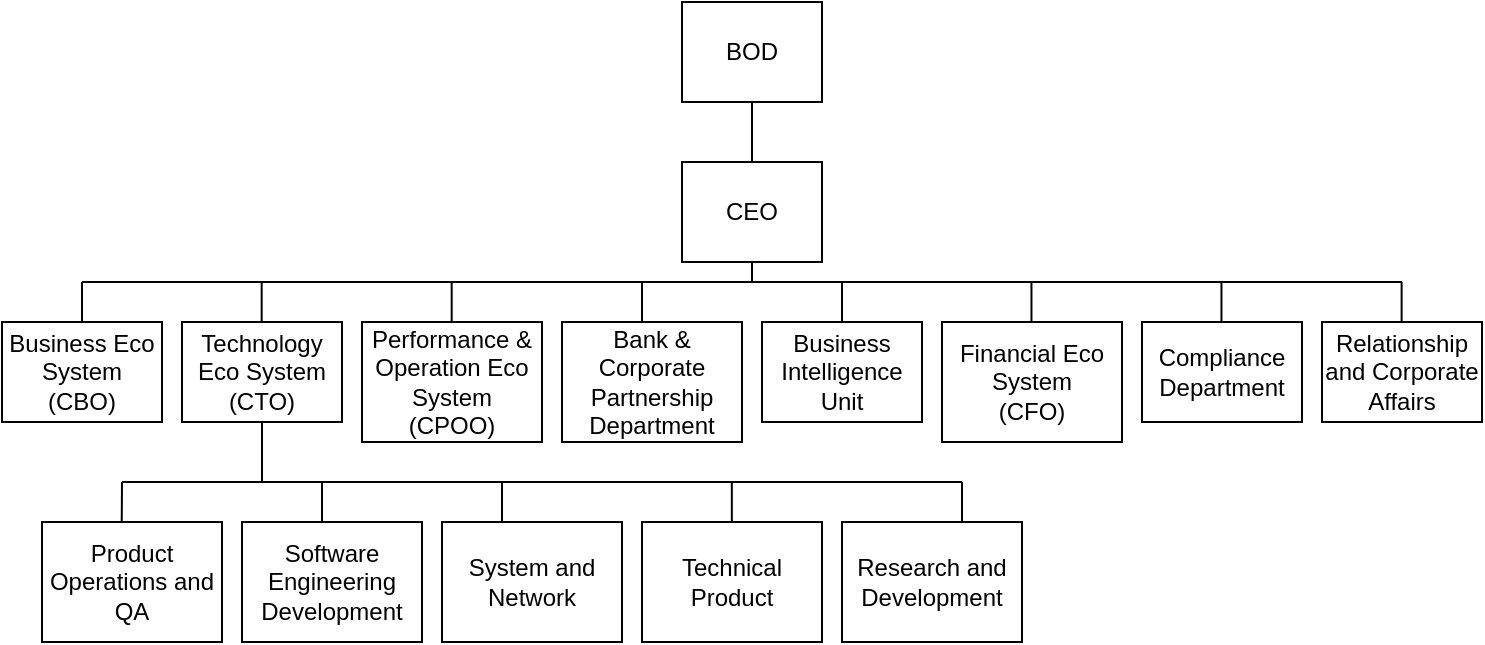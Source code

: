 <mxfile version="24.6.2" type="device">
  <diagram name="Page-1" id="1VvAigpcxe08OcCSw4zB">
    <mxGraphModel dx="1364" dy="759" grid="1" gridSize="10" guides="1" tooltips="1" connect="1" arrows="1" fold="1" page="1" pageScale="1" pageWidth="850" pageHeight="1100" math="0" shadow="0">
      <root>
        <mxCell id="0" />
        <mxCell id="1" parent="0" />
        <mxCell id="CeKOAfJEWRqj6OwhoFBh-1" value="BOD" style="rounded=0;whiteSpace=wrap;html=1;" vertex="1" parent="1">
          <mxGeometry x="380" y="160" width="70" height="50" as="geometry" />
        </mxCell>
        <mxCell id="CeKOAfJEWRqj6OwhoFBh-2" value="CEO" style="rounded=0;whiteSpace=wrap;html=1;" vertex="1" parent="1">
          <mxGeometry x="380" y="240" width="70" height="50" as="geometry" />
        </mxCell>
        <mxCell id="CeKOAfJEWRqj6OwhoFBh-12" value="Business Intelligence Unit" style="rounded=0;whiteSpace=wrap;html=1;" vertex="1" parent="1">
          <mxGeometry x="420" y="320" width="80" height="50" as="geometry" />
        </mxCell>
        <mxCell id="CeKOAfJEWRqj6OwhoFBh-13" value="Compliance&lt;div&gt;Department&lt;/div&gt;" style="rounded=0;whiteSpace=wrap;html=1;" vertex="1" parent="1">
          <mxGeometry x="610" y="320" width="80" height="50" as="geometry" />
        </mxCell>
        <mxCell id="CeKOAfJEWRqj6OwhoFBh-14" value="Relationship and Corporate&lt;div&gt;Affairs&lt;/div&gt;" style="rounded=0;whiteSpace=wrap;html=1;" vertex="1" parent="1">
          <mxGeometry x="700" y="320" width="80" height="50" as="geometry" />
        </mxCell>
        <mxCell id="CeKOAfJEWRqj6OwhoFBh-15" value="Performance &amp;amp; Operation Eco System&lt;div&gt;(CPOO)&lt;/div&gt;" style="rounded=0;whiteSpace=wrap;html=1;" vertex="1" parent="1">
          <mxGeometry x="220" y="320" width="90" height="60" as="geometry" />
        </mxCell>
        <mxCell id="CeKOAfJEWRqj6OwhoFBh-16" value="Technology Eco System&lt;div&gt;(CTO)&lt;/div&gt;" style="rounded=0;whiteSpace=wrap;html=1;" vertex="1" parent="1">
          <mxGeometry x="130" y="320" width="80" height="50" as="geometry" />
        </mxCell>
        <mxCell id="CeKOAfJEWRqj6OwhoFBh-18" value="Business Eco System&lt;div&gt;(CBO)&lt;/div&gt;" style="rounded=0;whiteSpace=wrap;html=1;" vertex="1" parent="1">
          <mxGeometry x="40" y="320" width="80" height="50" as="geometry" />
        </mxCell>
        <mxCell id="CeKOAfJEWRqj6OwhoFBh-21" value="" style="endArrow=none;html=1;rounded=0;exitX=0.5;exitY=0;exitDx=0;exitDy=0;entryX=0.5;entryY=1;entryDx=0;entryDy=0;" edge="1" parent="1" source="CeKOAfJEWRqj6OwhoFBh-2" target="CeKOAfJEWRqj6OwhoFBh-1">
          <mxGeometry width="50" height="50" relative="1" as="geometry">
            <mxPoint x="90" y="190" as="sourcePoint" />
            <mxPoint x="140" y="140" as="targetPoint" />
          </mxGeometry>
        </mxCell>
        <mxCell id="CeKOAfJEWRqj6OwhoFBh-22" value="Bank &amp;amp; Corporate Partnership Department" style="rounded=0;whiteSpace=wrap;html=1;" vertex="1" parent="1">
          <mxGeometry x="320" y="320" width="90" height="60" as="geometry" />
        </mxCell>
        <mxCell id="CeKOAfJEWRqj6OwhoFBh-23" value="&lt;div&gt;Financial Eco System&lt;/div&gt;&lt;div&gt;(CFO)&lt;/div&gt;" style="rounded=0;whiteSpace=wrap;html=1;" vertex="1" parent="1">
          <mxGeometry x="510" y="320" width="90" height="60" as="geometry" />
        </mxCell>
        <mxCell id="CeKOAfJEWRqj6OwhoFBh-24" value="Product Operations and QA" style="rounded=0;whiteSpace=wrap;html=1;" vertex="1" parent="1">
          <mxGeometry x="60" y="420" width="90" height="60" as="geometry" />
        </mxCell>
        <mxCell id="CeKOAfJEWRqj6OwhoFBh-25" value="Software Engineering Development" style="rounded=0;whiteSpace=wrap;html=1;" vertex="1" parent="1">
          <mxGeometry x="160" y="420" width="90" height="60" as="geometry" />
        </mxCell>
        <mxCell id="CeKOAfJEWRqj6OwhoFBh-26" value="Research and&lt;div&gt;Development&lt;/div&gt;" style="rounded=0;whiteSpace=wrap;html=1;" vertex="1" parent="1">
          <mxGeometry x="460" y="420" width="90" height="60" as="geometry" />
        </mxCell>
        <mxCell id="CeKOAfJEWRqj6OwhoFBh-27" value="Technical Product" style="rounded=0;whiteSpace=wrap;html=1;" vertex="1" parent="1">
          <mxGeometry x="360" y="420" width="90" height="60" as="geometry" />
        </mxCell>
        <mxCell id="CeKOAfJEWRqj6OwhoFBh-28" value="System and Network" style="rounded=0;whiteSpace=wrap;html=1;" vertex="1" parent="1">
          <mxGeometry x="260" y="420" width="90" height="60" as="geometry" />
        </mxCell>
        <mxCell id="CeKOAfJEWRqj6OwhoFBh-29" value="" style="endArrow=none;html=1;rounded=0;" edge="1" parent="1">
          <mxGeometry width="50" height="50" relative="1" as="geometry">
            <mxPoint x="80" y="300" as="sourcePoint" />
            <mxPoint x="740" y="300" as="targetPoint" />
          </mxGeometry>
        </mxCell>
        <mxCell id="CeKOAfJEWRqj6OwhoFBh-30" value="" style="endArrow=none;html=1;rounded=0;entryX=0.5;entryY=1;entryDx=0;entryDy=0;" edge="1" parent="1" target="CeKOAfJEWRqj6OwhoFBh-2">
          <mxGeometry width="50" height="50" relative="1" as="geometry">
            <mxPoint x="415" y="300" as="sourcePoint" />
            <mxPoint x="420" y="280" as="targetPoint" />
          </mxGeometry>
        </mxCell>
        <mxCell id="CeKOAfJEWRqj6OwhoFBh-31" value="" style="endArrow=none;html=1;rounded=0;exitX=0.5;exitY=0;exitDx=0;exitDy=0;" edge="1" parent="1" source="CeKOAfJEWRqj6OwhoFBh-18">
          <mxGeometry width="50" height="50" relative="1" as="geometry">
            <mxPoint x="370" y="380" as="sourcePoint" />
            <mxPoint x="80" y="300" as="targetPoint" />
          </mxGeometry>
        </mxCell>
        <mxCell id="CeKOAfJEWRqj6OwhoFBh-32" value="" style="endArrow=none;html=1;rounded=0;exitX=0.5;exitY=0;exitDx=0;exitDy=0;" edge="1" parent="1">
          <mxGeometry width="50" height="50" relative="1" as="geometry">
            <mxPoint x="169.84" y="320" as="sourcePoint" />
            <mxPoint x="169.84" y="300" as="targetPoint" />
          </mxGeometry>
        </mxCell>
        <mxCell id="CeKOAfJEWRqj6OwhoFBh-33" value="" style="endArrow=none;html=1;rounded=0;exitX=0.5;exitY=0;exitDx=0;exitDy=0;" edge="1" parent="1">
          <mxGeometry width="50" height="50" relative="1" as="geometry">
            <mxPoint x="264.84" y="320" as="sourcePoint" />
            <mxPoint x="264.84" y="300" as="targetPoint" />
          </mxGeometry>
        </mxCell>
        <mxCell id="CeKOAfJEWRqj6OwhoFBh-34" value="" style="endArrow=none;html=1;rounded=0;exitX=0.5;exitY=0;exitDx=0;exitDy=0;" edge="1" parent="1">
          <mxGeometry width="50" height="50" relative="1" as="geometry">
            <mxPoint x="360" y="320" as="sourcePoint" />
            <mxPoint x="360" y="300" as="targetPoint" />
          </mxGeometry>
        </mxCell>
        <mxCell id="CeKOAfJEWRqj6OwhoFBh-35" value="" style="endArrow=none;html=1;rounded=0;exitX=0.5;exitY=0;exitDx=0;exitDy=0;" edge="1" parent="1">
          <mxGeometry width="50" height="50" relative="1" as="geometry">
            <mxPoint x="460" y="320" as="sourcePoint" />
            <mxPoint x="460" y="300" as="targetPoint" />
          </mxGeometry>
        </mxCell>
        <mxCell id="CeKOAfJEWRqj6OwhoFBh-36" value="" style="endArrow=none;html=1;rounded=0;exitX=0.5;exitY=0;exitDx=0;exitDy=0;" edge="1" parent="1">
          <mxGeometry width="50" height="50" relative="1" as="geometry">
            <mxPoint x="130" y="370" as="sourcePoint" />
            <mxPoint x="130" y="350" as="targetPoint" />
          </mxGeometry>
        </mxCell>
        <mxCell id="CeKOAfJEWRqj6OwhoFBh-37" value="" style="endArrow=none;html=1;rounded=0;exitX=0.5;exitY=0;exitDx=0;exitDy=0;" edge="1" parent="1">
          <mxGeometry width="50" height="50" relative="1" as="geometry">
            <mxPoint x="649.73" y="320" as="sourcePoint" />
            <mxPoint x="649.73" y="300" as="targetPoint" />
          </mxGeometry>
        </mxCell>
        <mxCell id="CeKOAfJEWRqj6OwhoFBh-38" value="" style="endArrow=none;html=1;rounded=0;exitX=0.5;exitY=0;exitDx=0;exitDy=0;" edge="1" parent="1">
          <mxGeometry width="50" height="50" relative="1" as="geometry">
            <mxPoint x="554.73" y="320" as="sourcePoint" />
            <mxPoint x="554.73" y="300" as="targetPoint" />
          </mxGeometry>
        </mxCell>
        <mxCell id="CeKOAfJEWRqj6OwhoFBh-40" value="" style="endArrow=none;html=1;rounded=0;exitX=0.5;exitY=0;exitDx=0;exitDy=0;" edge="1" parent="1">
          <mxGeometry width="50" height="50" relative="1" as="geometry">
            <mxPoint x="739.81" y="320" as="sourcePoint" />
            <mxPoint x="739.81" y="300" as="targetPoint" />
          </mxGeometry>
        </mxCell>
        <mxCell id="CeKOAfJEWRqj6OwhoFBh-41" value="" style="endArrow=none;html=1;rounded=0;" edge="1" parent="1">
          <mxGeometry width="50" height="50" relative="1" as="geometry">
            <mxPoint x="100" y="400" as="sourcePoint" />
            <mxPoint x="520" y="400" as="targetPoint" />
          </mxGeometry>
        </mxCell>
        <mxCell id="CeKOAfJEWRqj6OwhoFBh-43" value="" style="endArrow=none;html=1;rounded=0;entryX=0.5;entryY=1;entryDx=0;entryDy=0;" edge="1" parent="1" target="CeKOAfJEWRqj6OwhoFBh-16">
          <mxGeometry width="50" height="50" relative="1" as="geometry">
            <mxPoint x="170" y="400" as="sourcePoint" />
            <mxPoint x="370" y="360" as="targetPoint" />
          </mxGeometry>
        </mxCell>
        <mxCell id="CeKOAfJEWRqj6OwhoFBh-44" value="" style="endArrow=none;html=1;rounded=0;exitX=0.443;exitY=-0.002;exitDx=0;exitDy=0;exitPerimeter=0;" edge="1" parent="1" source="CeKOAfJEWRqj6OwhoFBh-24">
          <mxGeometry width="50" height="50" relative="1" as="geometry">
            <mxPoint x="106.24" y="420.0" as="sourcePoint" />
            <mxPoint x="100" y="400" as="targetPoint" />
          </mxGeometry>
        </mxCell>
        <mxCell id="CeKOAfJEWRqj6OwhoFBh-45" value="" style="endArrow=none;html=1;rounded=0;exitX=0.443;exitY=-0.002;exitDx=0;exitDy=0;exitPerimeter=0;" edge="1" parent="1">
          <mxGeometry width="50" height="50" relative="1" as="geometry">
            <mxPoint x="200" y="420" as="sourcePoint" />
            <mxPoint x="200" y="400" as="targetPoint" />
          </mxGeometry>
        </mxCell>
        <mxCell id="CeKOAfJEWRqj6OwhoFBh-46" value="" style="endArrow=none;html=1;rounded=0;exitX=0.443;exitY=-0.002;exitDx=0;exitDy=0;exitPerimeter=0;" edge="1" parent="1">
          <mxGeometry width="50" height="50" relative="1" as="geometry">
            <mxPoint x="404.91" y="420" as="sourcePoint" />
            <mxPoint x="404.91" y="400" as="targetPoint" />
          </mxGeometry>
        </mxCell>
        <mxCell id="CeKOAfJEWRqj6OwhoFBh-47" value="" style="endArrow=none;html=1;rounded=0;exitX=0.443;exitY=-0.002;exitDx=0;exitDy=0;exitPerimeter=0;" edge="1" parent="1">
          <mxGeometry width="50" height="50" relative="1" as="geometry">
            <mxPoint x="290" y="420" as="sourcePoint" />
            <mxPoint x="290" y="400" as="targetPoint" />
          </mxGeometry>
        </mxCell>
        <mxCell id="CeKOAfJEWRqj6OwhoFBh-48" value="" style="endArrow=none;html=1;rounded=0;exitX=0.443;exitY=-0.002;exitDx=0;exitDy=0;exitPerimeter=0;" edge="1" parent="1">
          <mxGeometry width="50" height="50" relative="1" as="geometry">
            <mxPoint x="520" y="420" as="sourcePoint" />
            <mxPoint x="520" y="400" as="targetPoint" />
          </mxGeometry>
        </mxCell>
        <mxCell id="CeKOAfJEWRqj6OwhoFBh-49" value="" style="endArrow=none;html=1;rounded=0;exitX=0.443;exitY=-0.002;exitDx=0;exitDy=0;exitPerimeter=0;" edge="1" parent="1">
          <mxGeometry width="50" height="50" relative="1" as="geometry">
            <mxPoint x="150" y="470" as="sourcePoint" />
            <mxPoint x="150" y="450" as="targetPoint" />
          </mxGeometry>
        </mxCell>
      </root>
    </mxGraphModel>
  </diagram>
</mxfile>
